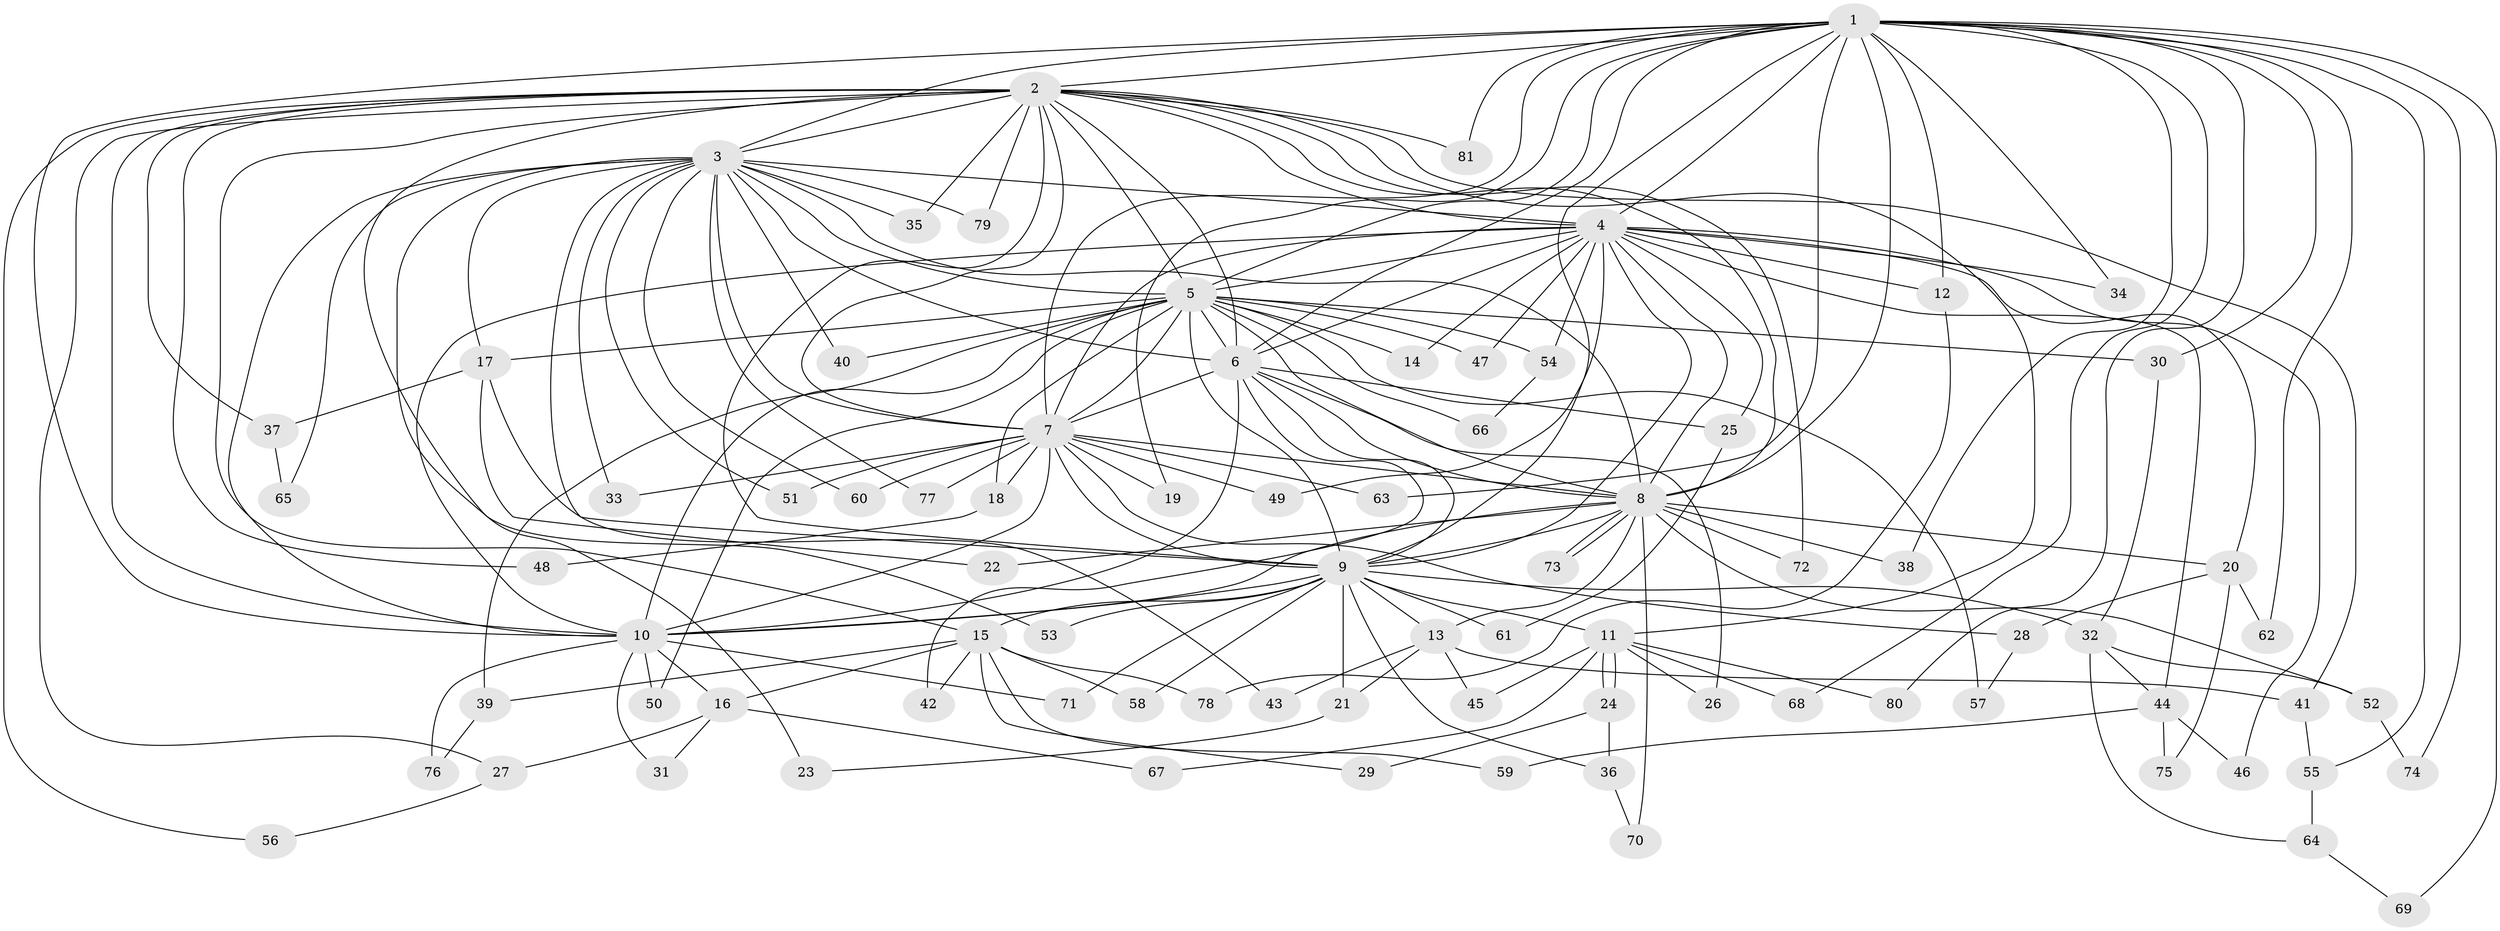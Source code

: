 // coarse degree distribution, {10: 0.03125, 1: 0.4375, 2: 0.375, 13: 0.03125, 4: 0.03125, 11: 0.03125, 3: 0.03125, 17: 0.03125}
// Generated by graph-tools (version 1.1) at 2025/46/03/04/25 21:46:46]
// undirected, 81 vertices, 187 edges
graph export_dot {
graph [start="1"]
  node [color=gray90,style=filled];
  1;
  2;
  3;
  4;
  5;
  6;
  7;
  8;
  9;
  10;
  11;
  12;
  13;
  14;
  15;
  16;
  17;
  18;
  19;
  20;
  21;
  22;
  23;
  24;
  25;
  26;
  27;
  28;
  29;
  30;
  31;
  32;
  33;
  34;
  35;
  36;
  37;
  38;
  39;
  40;
  41;
  42;
  43;
  44;
  45;
  46;
  47;
  48;
  49;
  50;
  51;
  52;
  53;
  54;
  55;
  56;
  57;
  58;
  59;
  60;
  61;
  62;
  63;
  64;
  65;
  66;
  67;
  68;
  69;
  70;
  71;
  72;
  73;
  74;
  75;
  76;
  77;
  78;
  79;
  80;
  81;
  1 -- 2;
  1 -- 3;
  1 -- 4;
  1 -- 5;
  1 -- 6;
  1 -- 7;
  1 -- 8;
  1 -- 9;
  1 -- 10;
  1 -- 12;
  1 -- 19;
  1 -- 30;
  1 -- 34;
  1 -- 38;
  1 -- 55;
  1 -- 62;
  1 -- 63;
  1 -- 68;
  1 -- 69;
  1 -- 74;
  1 -- 80;
  1 -- 81;
  2 -- 3;
  2 -- 4;
  2 -- 5;
  2 -- 6;
  2 -- 7;
  2 -- 8;
  2 -- 9;
  2 -- 10;
  2 -- 11;
  2 -- 15;
  2 -- 27;
  2 -- 35;
  2 -- 37;
  2 -- 41;
  2 -- 48;
  2 -- 53;
  2 -- 56;
  2 -- 72;
  2 -- 79;
  2 -- 81;
  3 -- 4;
  3 -- 5;
  3 -- 6;
  3 -- 7;
  3 -- 8;
  3 -- 9;
  3 -- 10;
  3 -- 17;
  3 -- 23;
  3 -- 33;
  3 -- 35;
  3 -- 40;
  3 -- 51;
  3 -- 60;
  3 -- 65;
  3 -- 77;
  3 -- 79;
  4 -- 5;
  4 -- 6;
  4 -- 7;
  4 -- 8;
  4 -- 9;
  4 -- 10;
  4 -- 12;
  4 -- 14;
  4 -- 20;
  4 -- 25;
  4 -- 34;
  4 -- 44;
  4 -- 46;
  4 -- 47;
  4 -- 49;
  4 -- 54;
  5 -- 6;
  5 -- 7;
  5 -- 8;
  5 -- 9;
  5 -- 10;
  5 -- 14;
  5 -- 17;
  5 -- 18;
  5 -- 30;
  5 -- 39;
  5 -- 40;
  5 -- 47;
  5 -- 50;
  5 -- 54;
  5 -- 57;
  5 -- 66;
  6 -- 7;
  6 -- 8;
  6 -- 9;
  6 -- 10;
  6 -- 25;
  6 -- 26;
  6 -- 42;
  7 -- 8;
  7 -- 9;
  7 -- 10;
  7 -- 18;
  7 -- 19;
  7 -- 28;
  7 -- 33;
  7 -- 49;
  7 -- 51;
  7 -- 60;
  7 -- 63;
  7 -- 77;
  8 -- 9;
  8 -- 10;
  8 -- 13;
  8 -- 20;
  8 -- 22;
  8 -- 38;
  8 -- 52;
  8 -- 70;
  8 -- 72;
  8 -- 73;
  8 -- 73;
  9 -- 10;
  9 -- 11;
  9 -- 13;
  9 -- 15;
  9 -- 21;
  9 -- 32;
  9 -- 36;
  9 -- 53;
  9 -- 58;
  9 -- 61;
  9 -- 71;
  10 -- 16;
  10 -- 31;
  10 -- 50;
  10 -- 71;
  10 -- 76;
  11 -- 24;
  11 -- 24;
  11 -- 26;
  11 -- 45;
  11 -- 67;
  11 -- 68;
  11 -- 80;
  12 -- 78;
  13 -- 21;
  13 -- 41;
  13 -- 43;
  13 -- 45;
  15 -- 16;
  15 -- 29;
  15 -- 39;
  15 -- 42;
  15 -- 58;
  15 -- 59;
  15 -- 78;
  16 -- 27;
  16 -- 31;
  16 -- 67;
  17 -- 22;
  17 -- 37;
  17 -- 43;
  18 -- 48;
  20 -- 28;
  20 -- 62;
  20 -- 75;
  21 -- 23;
  24 -- 29;
  24 -- 36;
  25 -- 61;
  27 -- 56;
  28 -- 57;
  30 -- 32;
  32 -- 44;
  32 -- 52;
  32 -- 64;
  36 -- 70;
  37 -- 65;
  39 -- 76;
  41 -- 55;
  44 -- 46;
  44 -- 59;
  44 -- 75;
  52 -- 74;
  54 -- 66;
  55 -- 64;
  64 -- 69;
}
